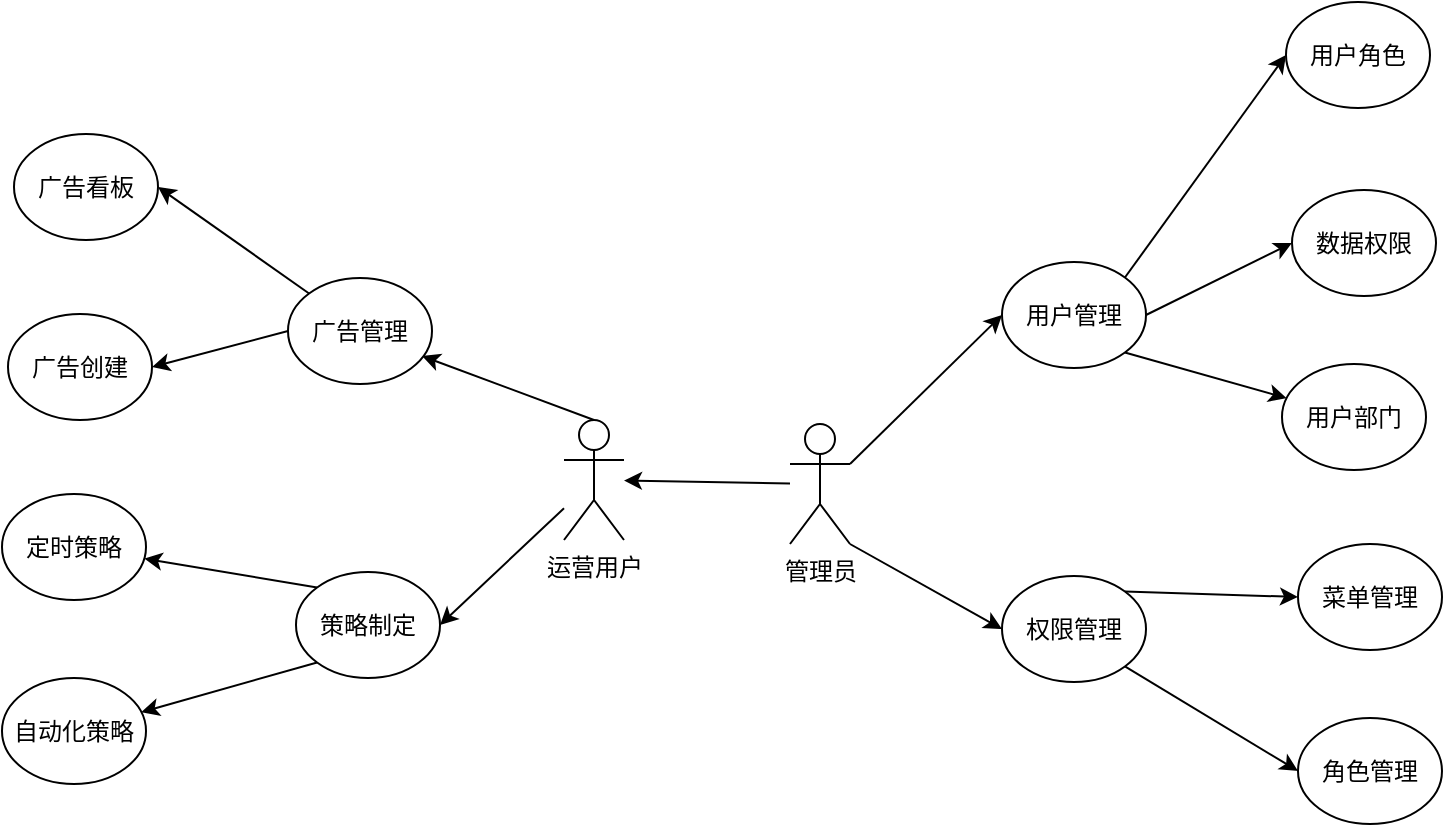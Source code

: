 <mxfile border="50" scale="3" compressed="false" locked="false" version="24.5.5" type="github">
  <diagram name="Blank" id="YmL12bMKpDGza6XwsDPr">
    <mxGraphModel dx="2226" dy="785" grid="0" gridSize="10" guides="1" tooltips="1" connect="1" arrows="1" fold="1" page="0" pageScale="1" pageWidth="827" pageHeight="1169" background="none" math="1" shadow="0">
      <root>
        <mxCell id="X5NqExCQtvZxIxQ7pmgY-0" />
        <mxCell id="1" parent="X5NqExCQtvZxIxQ7pmgY-0" />
        <mxCell id="IaBcJYwee6fV4r0CMXtV-13" style="rounded=0;orthogonalLoop=1;jettySize=auto;html=1;exitX=1;exitY=0.333;exitDx=0;exitDy=0;exitPerimeter=0;entryX=0;entryY=0.5;entryDx=0;entryDy=0;" edge="1" parent="1" source="IaBcJYwee6fV4r0CMXtV-1" target="IaBcJYwee6fV4r0CMXtV-3">
          <mxGeometry relative="1" as="geometry">
            <mxPoint x="64" y="175" as="targetPoint" />
          </mxGeometry>
        </mxCell>
        <mxCell id="IaBcJYwee6fV4r0CMXtV-14" style="rounded=0;orthogonalLoop=1;jettySize=auto;html=1;exitX=1;exitY=1;exitDx=0;exitDy=0;exitPerimeter=0;entryX=0;entryY=0.5;entryDx=0;entryDy=0;" edge="1" parent="1" source="IaBcJYwee6fV4r0CMXtV-1" target="IaBcJYwee6fV4r0CMXtV-4">
          <mxGeometry relative="1" as="geometry" />
        </mxCell>
        <mxCell id="IaBcJYwee6fV4r0CMXtV-15" style="rounded=0;orthogonalLoop=1;jettySize=auto;html=1;exitX=0.5;exitY=0;exitDx=0;exitDy=0;exitPerimeter=0;entryX=0.931;entryY=0.736;entryDx=0;entryDy=0;entryPerimeter=0;" edge="1" parent="1" source="IaBcJYwee6fV4r0CMXtV-19" target="IaBcJYwee6fV4r0CMXtV-5">
          <mxGeometry relative="1" as="geometry" />
        </mxCell>
        <mxCell id="IaBcJYwee6fV4r0CMXtV-16" style="edgeStyle=none;rounded=0;orthogonalLoop=1;jettySize=auto;html=1;entryX=1;entryY=0.5;entryDx=0;entryDy=0;" edge="1" parent="1" source="IaBcJYwee6fV4r0CMXtV-19" target="IaBcJYwee6fV4r0CMXtV-6">
          <mxGeometry relative="1" as="geometry" />
        </mxCell>
        <mxCell id="IaBcJYwee6fV4r0CMXtV-20" value="" style="edgeStyle=none;rounded=0;orthogonalLoop=1;jettySize=auto;html=1;" edge="1" parent="1" source="IaBcJYwee6fV4r0CMXtV-1" target="IaBcJYwee6fV4r0CMXtV-19">
          <mxGeometry relative="1" as="geometry" />
        </mxCell>
        <mxCell id="IaBcJYwee6fV4r0CMXtV-1" value="管理员" style="shape=umlActor;verticalLabelPosition=bottom;verticalAlign=top;html=1;outlineConnect=0;" vertex="1" parent="1">
          <mxGeometry x="-11" y="319" width="30" height="60" as="geometry" />
        </mxCell>
        <mxCell id="IaBcJYwee6fV4r0CMXtV-27" style="edgeStyle=none;rounded=0;orthogonalLoop=1;jettySize=auto;html=1;exitX=1;exitY=0;exitDx=0;exitDy=0;entryX=0;entryY=0.5;entryDx=0;entryDy=0;" edge="1" parent="1" source="IaBcJYwee6fV4r0CMXtV-3" target="IaBcJYwee6fV4r0CMXtV-25">
          <mxGeometry relative="1" as="geometry" />
        </mxCell>
        <mxCell id="IaBcJYwee6fV4r0CMXtV-28" style="edgeStyle=none;rounded=0;orthogonalLoop=1;jettySize=auto;html=1;exitX=1;exitY=1;exitDx=0;exitDy=0;" edge="1" parent="1" source="IaBcJYwee6fV4r0CMXtV-3" target="IaBcJYwee6fV4r0CMXtV-26">
          <mxGeometry relative="1" as="geometry" />
        </mxCell>
        <mxCell id="IaBcJYwee6fV4r0CMXtV-34" style="edgeStyle=none;rounded=0;orthogonalLoop=1;jettySize=auto;html=1;exitX=1;exitY=0.5;exitDx=0;exitDy=0;entryX=0;entryY=0.5;entryDx=0;entryDy=0;" edge="1" parent="1" source="IaBcJYwee6fV4r0CMXtV-3" target="IaBcJYwee6fV4r0CMXtV-33">
          <mxGeometry relative="1" as="geometry" />
        </mxCell>
        <mxCell id="IaBcJYwee6fV4r0CMXtV-3" value="用户管理" style="ellipse;whiteSpace=wrap;html=1;" vertex="1" parent="1">
          <mxGeometry x="95" y="238" width="72" height="53" as="geometry" />
        </mxCell>
        <mxCell id="IaBcJYwee6fV4r0CMXtV-23" style="edgeStyle=none;rounded=0;orthogonalLoop=1;jettySize=auto;html=1;exitX=1;exitY=0;exitDx=0;exitDy=0;entryX=0;entryY=0.5;entryDx=0;entryDy=0;" edge="1" parent="1" source="IaBcJYwee6fV4r0CMXtV-4" target="IaBcJYwee6fV4r0CMXtV-10">
          <mxGeometry relative="1" as="geometry" />
        </mxCell>
        <mxCell id="IaBcJYwee6fV4r0CMXtV-24" style="edgeStyle=none;rounded=0;orthogonalLoop=1;jettySize=auto;html=1;exitX=1;exitY=1;exitDx=0;exitDy=0;entryX=0;entryY=0.5;entryDx=0;entryDy=0;" edge="1" parent="1" source="IaBcJYwee6fV4r0CMXtV-4" target="IaBcJYwee6fV4r0CMXtV-12">
          <mxGeometry relative="1" as="geometry" />
        </mxCell>
        <mxCell id="IaBcJYwee6fV4r0CMXtV-4" value="权限管理" style="ellipse;whiteSpace=wrap;html=1;" vertex="1" parent="1">
          <mxGeometry x="95" y="395" width="72" height="53" as="geometry" />
        </mxCell>
        <mxCell id="IaBcJYwee6fV4r0CMXtV-31" style="edgeStyle=none;rounded=0;orthogonalLoop=1;jettySize=auto;html=1;exitX=0;exitY=0;exitDx=0;exitDy=0;entryX=1;entryY=0.5;entryDx=0;entryDy=0;" edge="1" parent="1" source="IaBcJYwee6fV4r0CMXtV-5" target="IaBcJYwee6fV4r0CMXtV-29">
          <mxGeometry relative="1" as="geometry" />
        </mxCell>
        <mxCell id="IaBcJYwee6fV4r0CMXtV-32" style="edgeStyle=none;rounded=0;orthogonalLoop=1;jettySize=auto;html=1;exitX=0;exitY=0.5;exitDx=0;exitDy=0;entryX=1;entryY=0.5;entryDx=0;entryDy=0;" edge="1" parent="1" source="IaBcJYwee6fV4r0CMXtV-5" target="IaBcJYwee6fV4r0CMXtV-30">
          <mxGeometry relative="1" as="geometry" />
        </mxCell>
        <mxCell id="IaBcJYwee6fV4r0CMXtV-5" value="广告管理" style="ellipse;whiteSpace=wrap;html=1;" vertex="1" parent="1">
          <mxGeometry x="-262" y="246" width="72" height="53" as="geometry" />
        </mxCell>
        <mxCell id="IaBcJYwee6fV4r0CMXtV-21" style="edgeStyle=none;rounded=0;orthogonalLoop=1;jettySize=auto;html=1;exitX=0;exitY=0;exitDx=0;exitDy=0;" edge="1" parent="1" source="IaBcJYwee6fV4r0CMXtV-6" target="IaBcJYwee6fV4r0CMXtV-7">
          <mxGeometry relative="1" as="geometry" />
        </mxCell>
        <mxCell id="IaBcJYwee6fV4r0CMXtV-22" style="edgeStyle=none;rounded=0;orthogonalLoop=1;jettySize=auto;html=1;exitX=0;exitY=1;exitDx=0;exitDy=0;" edge="1" parent="1" source="IaBcJYwee6fV4r0CMXtV-6" target="IaBcJYwee6fV4r0CMXtV-9">
          <mxGeometry relative="1" as="geometry" />
        </mxCell>
        <mxCell id="IaBcJYwee6fV4r0CMXtV-6" value="策略制定" style="ellipse;whiteSpace=wrap;html=1;" vertex="1" parent="1">
          <mxGeometry x="-258" y="393" width="72" height="53" as="geometry" />
        </mxCell>
        <mxCell id="IaBcJYwee6fV4r0CMXtV-7" value="定时策略" style="ellipse;whiteSpace=wrap;html=1;" vertex="1" parent="1">
          <mxGeometry x="-405" y="354" width="72" height="53" as="geometry" />
        </mxCell>
        <mxCell id="IaBcJYwee6fV4r0CMXtV-9" value="自动化策略" style="ellipse;whiteSpace=wrap;html=1;" vertex="1" parent="1">
          <mxGeometry x="-405" y="446" width="72" height="53" as="geometry" />
        </mxCell>
        <mxCell id="IaBcJYwee6fV4r0CMXtV-10" value="菜单管理" style="ellipse;whiteSpace=wrap;html=1;" vertex="1" parent="1">
          <mxGeometry x="243" y="379" width="72" height="53" as="geometry" />
        </mxCell>
        <mxCell id="IaBcJYwee6fV4r0CMXtV-12" value="角色管理" style="ellipse;whiteSpace=wrap;html=1;" vertex="1" parent="1">
          <mxGeometry x="243" y="466" width="72" height="53" as="geometry" />
        </mxCell>
        <mxCell id="IaBcJYwee6fV4r0CMXtV-19" value="运营用户" style="shape=umlActor;verticalLabelPosition=bottom;verticalAlign=top;html=1;outlineConnect=0;" vertex="1" parent="1">
          <mxGeometry x="-124" y="317" width="30" height="60" as="geometry" />
        </mxCell>
        <mxCell id="IaBcJYwee6fV4r0CMXtV-25" value="用户角色" style="ellipse;whiteSpace=wrap;html=1;" vertex="1" parent="1">
          <mxGeometry x="237" y="108" width="72" height="53" as="geometry" />
        </mxCell>
        <mxCell id="IaBcJYwee6fV4r0CMXtV-26" value="用户部门" style="ellipse;whiteSpace=wrap;html=1;" vertex="1" parent="1">
          <mxGeometry x="235" y="289" width="72" height="53" as="geometry" />
        </mxCell>
        <mxCell id="IaBcJYwee6fV4r0CMXtV-29" value="广告看板" style="ellipse;whiteSpace=wrap;html=1;" vertex="1" parent="1">
          <mxGeometry x="-399" y="174" width="72" height="53" as="geometry" />
        </mxCell>
        <mxCell id="IaBcJYwee6fV4r0CMXtV-30" value="广告创建" style="ellipse;whiteSpace=wrap;html=1;" vertex="1" parent="1">
          <mxGeometry x="-402" y="264" width="72" height="53" as="geometry" />
        </mxCell>
        <mxCell id="IaBcJYwee6fV4r0CMXtV-33" value="数据权限" style="ellipse;whiteSpace=wrap;html=1;" vertex="1" parent="1">
          <mxGeometry x="240" y="202" width="72" height="53" as="geometry" />
        </mxCell>
      </root>
    </mxGraphModel>
  </diagram>
</mxfile>

